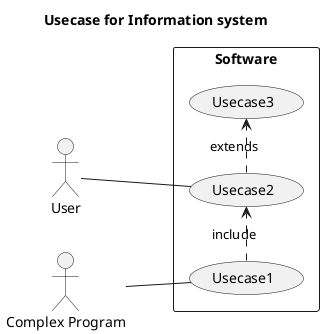 @startuml

title Usecase for Information system

left to right direction

actor User
actor :Complex Program:

rectangle Software {

    usecase (Usecase1)
    usecase (Usecase2)
    usecase (Usecase3)

   :Complex Program: -- (Usecase1)
   (Usecase1) .> (Usecase2) : include
   (Usecase2) .> (Usecase3) : extends
   User -- (Usecase2)
}

@enduml
